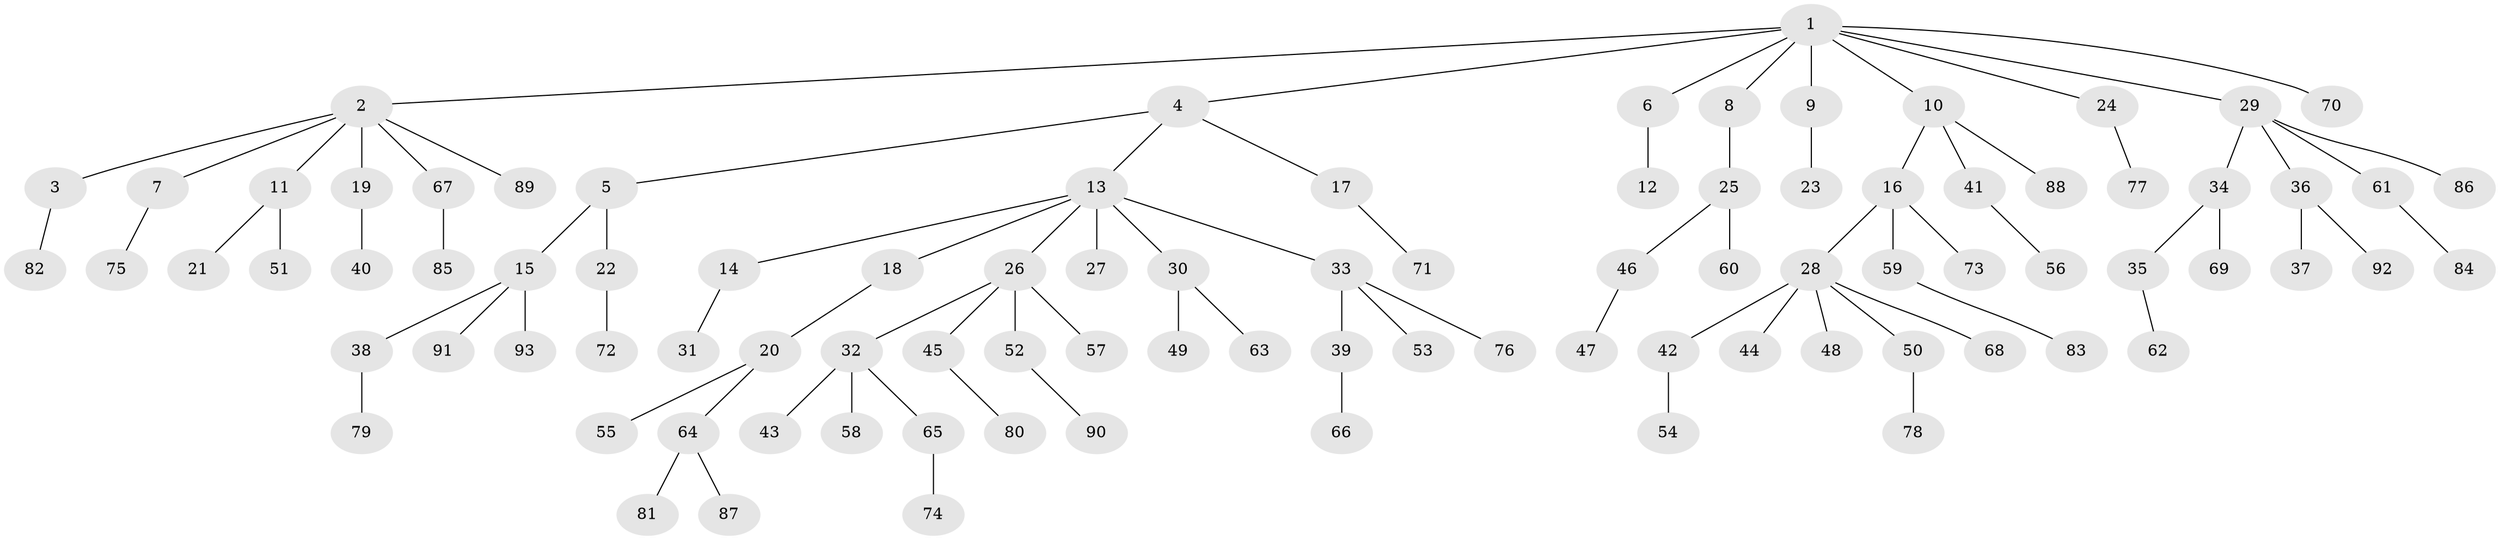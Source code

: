 // Generated by graph-tools (version 1.1) at 2025/15/03/09/25 04:15:36]
// undirected, 93 vertices, 92 edges
graph export_dot {
graph [start="1"]
  node [color=gray90,style=filled];
  1;
  2;
  3;
  4;
  5;
  6;
  7;
  8;
  9;
  10;
  11;
  12;
  13;
  14;
  15;
  16;
  17;
  18;
  19;
  20;
  21;
  22;
  23;
  24;
  25;
  26;
  27;
  28;
  29;
  30;
  31;
  32;
  33;
  34;
  35;
  36;
  37;
  38;
  39;
  40;
  41;
  42;
  43;
  44;
  45;
  46;
  47;
  48;
  49;
  50;
  51;
  52;
  53;
  54;
  55;
  56;
  57;
  58;
  59;
  60;
  61;
  62;
  63;
  64;
  65;
  66;
  67;
  68;
  69;
  70;
  71;
  72;
  73;
  74;
  75;
  76;
  77;
  78;
  79;
  80;
  81;
  82;
  83;
  84;
  85;
  86;
  87;
  88;
  89;
  90;
  91;
  92;
  93;
  1 -- 2;
  1 -- 4;
  1 -- 6;
  1 -- 8;
  1 -- 9;
  1 -- 10;
  1 -- 24;
  1 -- 29;
  1 -- 70;
  2 -- 3;
  2 -- 7;
  2 -- 11;
  2 -- 19;
  2 -- 67;
  2 -- 89;
  3 -- 82;
  4 -- 5;
  4 -- 13;
  4 -- 17;
  5 -- 15;
  5 -- 22;
  6 -- 12;
  7 -- 75;
  8 -- 25;
  9 -- 23;
  10 -- 16;
  10 -- 41;
  10 -- 88;
  11 -- 21;
  11 -- 51;
  13 -- 14;
  13 -- 18;
  13 -- 26;
  13 -- 27;
  13 -- 30;
  13 -- 33;
  14 -- 31;
  15 -- 38;
  15 -- 91;
  15 -- 93;
  16 -- 28;
  16 -- 59;
  16 -- 73;
  17 -- 71;
  18 -- 20;
  19 -- 40;
  20 -- 55;
  20 -- 64;
  22 -- 72;
  24 -- 77;
  25 -- 46;
  25 -- 60;
  26 -- 32;
  26 -- 45;
  26 -- 52;
  26 -- 57;
  28 -- 42;
  28 -- 44;
  28 -- 48;
  28 -- 50;
  28 -- 68;
  29 -- 34;
  29 -- 36;
  29 -- 61;
  29 -- 86;
  30 -- 49;
  30 -- 63;
  32 -- 43;
  32 -- 58;
  32 -- 65;
  33 -- 39;
  33 -- 53;
  33 -- 76;
  34 -- 35;
  34 -- 69;
  35 -- 62;
  36 -- 37;
  36 -- 92;
  38 -- 79;
  39 -- 66;
  41 -- 56;
  42 -- 54;
  45 -- 80;
  46 -- 47;
  50 -- 78;
  52 -- 90;
  59 -- 83;
  61 -- 84;
  64 -- 81;
  64 -- 87;
  65 -- 74;
  67 -- 85;
}

